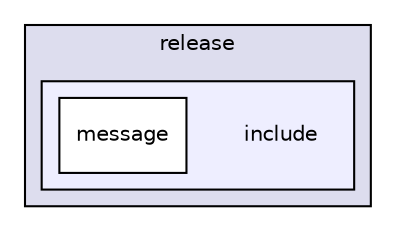 digraph "release/include" {
  compound=true
  node [ fontsize="10", fontname="Helvetica"];
  edge [ labelfontsize="10", labelfontname="Helvetica"];
  subgraph clusterdir_9c8c494a5e1ae1f33037b0e9d49f06c7 {
    graph [ bgcolor="#ddddee", pencolor="black", label="release" fontname="Helvetica", fontsize="10", URL="dir_9c8c494a5e1ae1f33037b0e9d49f06c7.html"]
  subgraph clusterdir_42743c43973611cb0b05144d150e48a5 {
    graph [ bgcolor="#eeeeff", pencolor="black", label="" URL="dir_42743c43973611cb0b05144d150e48a5.html"];
    dir_42743c43973611cb0b05144d150e48a5 [shape=plaintext label="include"];
    dir_5ad1a3808f8375c1706ef9279fcef1ed [shape=box label="message" color="black" fillcolor="white" style="filled" URL="dir_5ad1a3808f8375c1706ef9279fcef1ed.html"];
  }
  }
}

